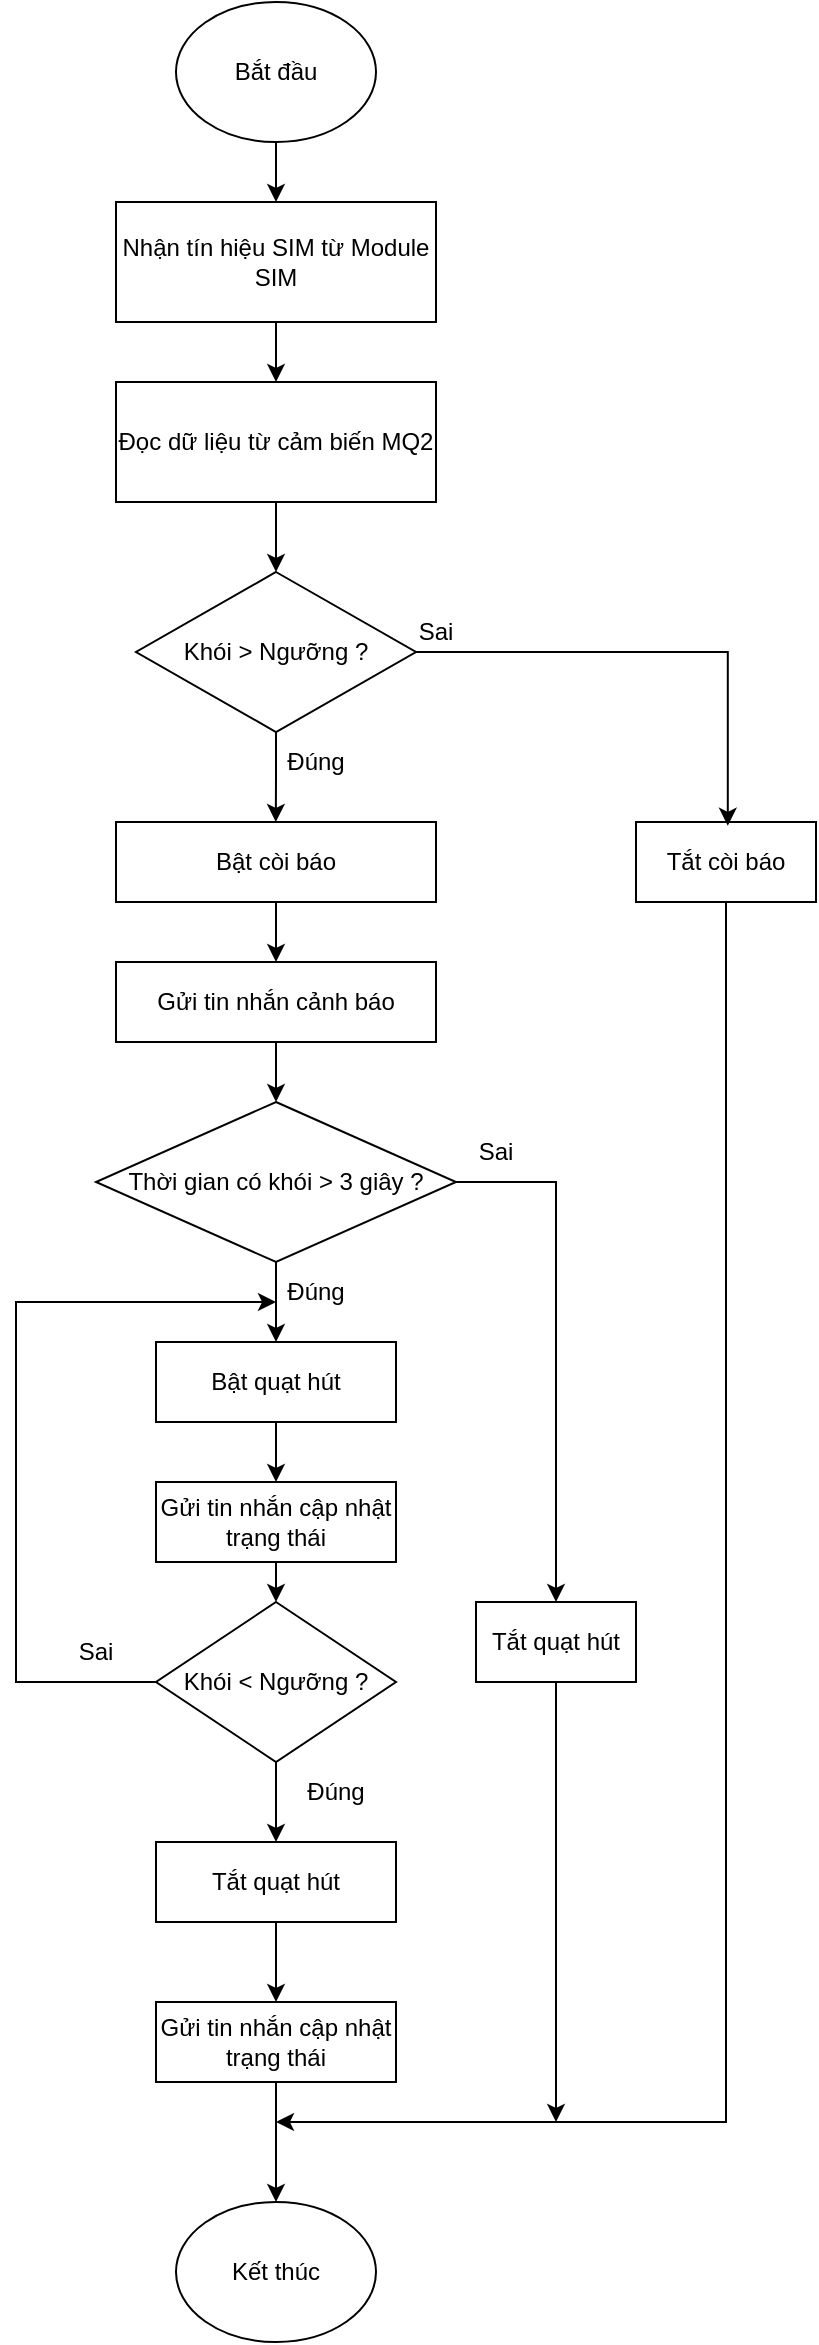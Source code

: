 <mxfile version="24.5.4" type="github">
  <diagram id="C5RBs43oDa-KdzZeNtuy" name="Page-1">
    <mxGraphModel dx="880" dy="468" grid="1" gridSize="10" guides="1" tooltips="1" connect="1" arrows="1" fold="1" page="1" pageScale="1" pageWidth="827" pageHeight="1169" math="0" shadow="0">
      <root>
        <mxCell id="WIyWlLk6GJQsqaUBKTNV-0" />
        <mxCell id="WIyWlLk6GJQsqaUBKTNV-1" parent="WIyWlLk6GJQsqaUBKTNV-0" />
        <mxCell id="zSassUHMQbRocknkWVJ4-0" value="" style="edgeStyle=orthogonalEdgeStyle;rounded=0;orthogonalLoop=1;jettySize=auto;html=1;" edge="1" parent="WIyWlLk6GJQsqaUBKTNV-1" source="eV6czUfD6VqGQYj8JQj0-37" target="eV6czUfD6VqGQYj8JQj0-52">
          <mxGeometry relative="1" as="geometry" />
        </mxCell>
        <mxCell id="eV6czUfD6VqGQYj8JQj0-37" value="Bắt đầu" style="ellipse;whiteSpace=wrap;html=1;" parent="WIyWlLk6GJQsqaUBKTNV-1" vertex="1">
          <mxGeometry x="320" y="50" width="100" height="70" as="geometry" />
        </mxCell>
        <mxCell id="eV6czUfD6VqGQYj8JQj0-38" style="edgeStyle=orthogonalEdgeStyle;rounded=0;orthogonalLoop=1;jettySize=auto;html=1;exitX=0.5;exitY=1;exitDx=0;exitDy=0;" parent="WIyWlLk6GJQsqaUBKTNV-1" source="eV6czUfD6VqGQYj8JQj0-39" edge="1">
          <mxGeometry relative="1" as="geometry">
            <mxPoint x="369.903" y="460.0" as="targetPoint" />
          </mxGeometry>
        </mxCell>
        <mxCell id="eV6czUfD6VqGQYj8JQj0-39" value="Khói &amp;gt; Ngưỡng&lt;span style=&quot;background-color: initial;&quot;&gt;&amp;nbsp;?&lt;/span&gt;" style="rhombus;whiteSpace=wrap;html=1;" parent="WIyWlLk6GJQsqaUBKTNV-1" vertex="1">
          <mxGeometry x="300" y="335" width="140" height="80" as="geometry" />
        </mxCell>
        <mxCell id="eV6czUfD6VqGQYj8JQj0-40" value="Đúng" style="text;html=1;align=center;verticalAlign=middle;whiteSpace=wrap;rounded=0;" parent="WIyWlLk6GJQsqaUBKTNV-1" vertex="1">
          <mxGeometry x="360" y="415" width="60" height="30" as="geometry" />
        </mxCell>
        <mxCell id="eV6czUfD6VqGQYj8JQj0-41" value="Sai" style="text;html=1;align=center;verticalAlign=middle;whiteSpace=wrap;rounded=0;" parent="WIyWlLk6GJQsqaUBKTNV-1" vertex="1">
          <mxGeometry x="420" y="350" width="60" height="30" as="geometry" />
        </mxCell>
        <mxCell id="eV6czUfD6VqGQYj8JQj0-42" style="edgeStyle=orthogonalEdgeStyle;rounded=0;orthogonalLoop=1;jettySize=auto;html=1;exitX=0.5;exitY=1;exitDx=0;exitDy=0;entryX=0.5;entryY=0;entryDx=0;entryDy=0;" parent="WIyWlLk6GJQsqaUBKTNV-1" source="eV6czUfD6VqGQYj8JQj0-43" target="eV6czUfD6VqGQYj8JQj0-54" edge="1">
          <mxGeometry relative="1" as="geometry" />
        </mxCell>
        <mxCell id="eV6czUfD6VqGQYj8JQj0-43" value="Bật còi báo" style="rounded=0;whiteSpace=wrap;html=1;" parent="WIyWlLk6GJQsqaUBKTNV-1" vertex="1">
          <mxGeometry x="290" y="460" width="160" height="40" as="geometry" />
        </mxCell>
        <mxCell id="FJLjPTKl1IDsrWtH4jEv-2" style="edgeStyle=orthogonalEdgeStyle;rounded=0;orthogonalLoop=1;jettySize=auto;html=1;" parent="WIyWlLk6GJQsqaUBKTNV-1" source="eV6czUfD6VqGQYj8JQj0-44" edge="1">
          <mxGeometry relative="1" as="geometry">
            <mxPoint x="370" y="1110" as="targetPoint" />
            <Array as="points">
              <mxPoint x="595" y="1110" />
            </Array>
          </mxGeometry>
        </mxCell>
        <mxCell id="eV6czUfD6VqGQYj8JQj0-44" value="Tắt còi báo" style="rounded=0;whiteSpace=wrap;html=1;" parent="WIyWlLk6GJQsqaUBKTNV-1" vertex="1">
          <mxGeometry x="550" y="460" width="90" height="40" as="geometry" />
        </mxCell>
        <mxCell id="eV6czUfD6VqGQYj8JQj0-45" style="edgeStyle=orthogonalEdgeStyle;rounded=0;orthogonalLoop=1;jettySize=auto;html=1;exitX=0.5;exitY=1;exitDx=0;exitDy=0;entryX=0.5;entryY=0;entryDx=0;entryDy=0;" parent="WIyWlLk6GJQsqaUBKTNV-1" source="eV6czUfD6VqGQYj8JQj0-46" target="eV6czUfD6VqGQYj8JQj0-48" edge="1">
          <mxGeometry relative="1" as="geometry" />
        </mxCell>
        <mxCell id="eV6czUfD6VqGQYj8JQj0-46" value="Thời gian có khói &amp;gt; 3 giây ?" style="rhombus;whiteSpace=wrap;html=1;" parent="WIyWlLk6GJQsqaUBKTNV-1" vertex="1">
          <mxGeometry x="280" y="600" width="180" height="80" as="geometry" />
        </mxCell>
        <mxCell id="eV6czUfD6VqGQYj8JQj0-47" style="edgeStyle=orthogonalEdgeStyle;rounded=0;orthogonalLoop=1;jettySize=auto;html=1;exitX=0.5;exitY=1;exitDx=0;exitDy=0;entryX=0.5;entryY=0;entryDx=0;entryDy=0;" parent="WIyWlLk6GJQsqaUBKTNV-1" source="eV6czUfD6VqGQYj8JQj0-48" target="eV6czUfD6VqGQYj8JQj0-68" edge="1">
          <mxGeometry relative="1" as="geometry" />
        </mxCell>
        <mxCell id="eV6czUfD6VqGQYj8JQj0-48" value="Bật quạt hút" style="rounded=0;whiteSpace=wrap;html=1;" parent="WIyWlLk6GJQsqaUBKTNV-1" vertex="1">
          <mxGeometry x="310" y="720" width="120" height="40" as="geometry" />
        </mxCell>
        <mxCell id="eV6czUfD6VqGQYj8JQj0-49" value="Kết thúc" style="ellipse;whiteSpace=wrap;html=1;" parent="WIyWlLk6GJQsqaUBKTNV-1" vertex="1">
          <mxGeometry x="320" y="1150" width="100" height="70" as="geometry" />
        </mxCell>
        <mxCell id="eV6czUfD6VqGQYj8JQj0-50" value="" style="edgeStyle=orthogonalEdgeStyle;rounded=0;orthogonalLoop=1;jettySize=auto;html=1;entryX=0.5;entryY=0;entryDx=0;entryDy=0;exitX=0.5;exitY=1;exitDx=0;exitDy=0;" parent="WIyWlLk6GJQsqaUBKTNV-1" source="eV6czUfD6VqGQYj8JQj0-51" target="eV6czUfD6VqGQYj8JQj0-39" edge="1">
          <mxGeometry relative="1" as="geometry">
            <mxPoint x="370" y="330" as="targetPoint" />
            <Array as="points">
              <mxPoint x="370" y="310" />
              <mxPoint x="370" y="310" />
            </Array>
          </mxGeometry>
        </mxCell>
        <mxCell id="eV6czUfD6VqGQYj8JQj0-51" value="Đọc dữ liệu từ cảm biến MQ2" style="rounded=0;whiteSpace=wrap;html=1;" parent="WIyWlLk6GJQsqaUBKTNV-1" vertex="1">
          <mxGeometry x="290" y="240" width="160" height="60" as="geometry" />
        </mxCell>
        <mxCell id="zSassUHMQbRocknkWVJ4-2" value="" style="edgeStyle=orthogonalEdgeStyle;rounded=0;orthogonalLoop=1;jettySize=auto;html=1;" edge="1" parent="WIyWlLk6GJQsqaUBKTNV-1" source="eV6czUfD6VqGQYj8JQj0-52" target="eV6czUfD6VqGQYj8JQj0-51">
          <mxGeometry relative="1" as="geometry" />
        </mxCell>
        <mxCell id="eV6czUfD6VqGQYj8JQj0-52" value="Nhận tín hiệu SIM từ Module SIM" style="rounded=0;whiteSpace=wrap;html=1;" parent="WIyWlLk6GJQsqaUBKTNV-1" vertex="1">
          <mxGeometry x="290" y="150" width="160" height="60" as="geometry" />
        </mxCell>
        <mxCell id="eV6czUfD6VqGQYj8JQj0-54" value="Gửi tin nhắn cảnh báo" style="rounded=0;whiteSpace=wrap;html=1;" parent="WIyWlLk6GJQsqaUBKTNV-1" vertex="1">
          <mxGeometry x="290" y="530" width="160" height="40" as="geometry" />
        </mxCell>
        <mxCell id="eV6czUfD6VqGQYj8JQj0-55" value="Đúng" style="text;html=1;align=center;verticalAlign=middle;whiteSpace=wrap;rounded=0;" parent="WIyWlLk6GJQsqaUBKTNV-1" vertex="1">
          <mxGeometry x="360" y="680" width="60" height="30" as="geometry" />
        </mxCell>
        <mxCell id="FJLjPTKl1IDsrWtH4jEv-3" style="edgeStyle=orthogonalEdgeStyle;rounded=0;orthogonalLoop=1;jettySize=auto;html=1;" parent="WIyWlLk6GJQsqaUBKTNV-1" source="eV6czUfD6VqGQYj8JQj0-56" edge="1">
          <mxGeometry relative="1" as="geometry">
            <mxPoint x="510" y="1110" as="targetPoint" />
          </mxGeometry>
        </mxCell>
        <mxCell id="eV6czUfD6VqGQYj8JQj0-56" value="Tắt quạt hút" style="rounded=0;whiteSpace=wrap;html=1;" parent="WIyWlLk6GJQsqaUBKTNV-1" vertex="1">
          <mxGeometry x="470" y="850" width="80" height="40" as="geometry" />
        </mxCell>
        <mxCell id="eV6czUfD6VqGQYj8JQj0-57" value="" style="endArrow=classic;html=1;rounded=0;exitX=1;exitY=0.5;exitDx=0;exitDy=0;entryX=0.5;entryY=0;entryDx=0;entryDy=0;" parent="WIyWlLk6GJQsqaUBKTNV-1" source="eV6czUfD6VqGQYj8JQj0-46" target="eV6czUfD6VqGQYj8JQj0-56" edge="1">
          <mxGeometry width="50" height="50" relative="1" as="geometry">
            <mxPoint x="400" y="810" as="sourcePoint" />
            <mxPoint x="450" y="760" as="targetPoint" />
            <Array as="points">
              <mxPoint x="510" y="640" />
            </Array>
          </mxGeometry>
        </mxCell>
        <mxCell id="eV6czUfD6VqGQYj8JQj0-58" value="Sai" style="text;html=1;align=center;verticalAlign=middle;whiteSpace=wrap;rounded=0;" parent="WIyWlLk6GJQsqaUBKTNV-1" vertex="1">
          <mxGeometry x="450" y="610" width="60" height="30" as="geometry" />
        </mxCell>
        <mxCell id="eV6czUfD6VqGQYj8JQj0-59" style="edgeStyle=orthogonalEdgeStyle;rounded=0;orthogonalLoop=1;jettySize=auto;html=1;exitX=0.5;exitY=1;exitDx=0;exitDy=0;entryX=0.5;entryY=0;entryDx=0;entryDy=0;" parent="WIyWlLk6GJQsqaUBKTNV-1" source="eV6czUfD6VqGQYj8JQj0-61" target="eV6czUfD6VqGQYj8JQj0-63" edge="1">
          <mxGeometry relative="1" as="geometry" />
        </mxCell>
        <mxCell id="eV6czUfD6VqGQYj8JQj0-60" style="edgeStyle=orthogonalEdgeStyle;rounded=0;orthogonalLoop=1;jettySize=auto;html=1;exitX=0;exitY=0.5;exitDx=0;exitDy=0;" parent="WIyWlLk6GJQsqaUBKTNV-1" edge="1">
          <mxGeometry relative="1" as="geometry">
            <mxPoint x="370" y="700" as="targetPoint" />
            <mxPoint x="315.0" y="890" as="sourcePoint" />
            <Array as="points">
              <mxPoint x="240" y="890" />
              <mxPoint x="240" y="700" />
            </Array>
          </mxGeometry>
        </mxCell>
        <mxCell id="eV6czUfD6VqGQYj8JQj0-61" value="Khói &amp;lt; Ngưỡng ?" style="rhombus;whiteSpace=wrap;html=1;" parent="WIyWlLk6GJQsqaUBKTNV-1" vertex="1">
          <mxGeometry x="310" y="850" width="120" height="80" as="geometry" />
        </mxCell>
        <mxCell id="eV6czUfD6VqGQYj8JQj0-62" style="edgeStyle=orthogonalEdgeStyle;rounded=0;orthogonalLoop=1;jettySize=auto;html=1;exitX=0.5;exitY=1;exitDx=0;exitDy=0;entryX=0.5;entryY=0;entryDx=0;entryDy=0;" parent="WIyWlLk6GJQsqaUBKTNV-1" source="eV6czUfD6VqGQYj8JQj0-63" target="eV6czUfD6VqGQYj8JQj0-70" edge="1">
          <mxGeometry relative="1" as="geometry" />
        </mxCell>
        <mxCell id="eV6czUfD6VqGQYj8JQj0-63" value="Tắt quạt hút" style="rounded=0;whiteSpace=wrap;html=1;" parent="WIyWlLk6GJQsqaUBKTNV-1" vertex="1">
          <mxGeometry x="310" y="970" width="120" height="40" as="geometry" />
        </mxCell>
        <mxCell id="eV6czUfD6VqGQYj8JQj0-64" value="Đúng" style="text;html=1;align=center;verticalAlign=middle;whiteSpace=wrap;rounded=0;" parent="WIyWlLk6GJQsqaUBKTNV-1" vertex="1">
          <mxGeometry x="370" y="930" width="60" height="30" as="geometry" />
        </mxCell>
        <mxCell id="eV6czUfD6VqGQYj8JQj0-65" value="Sai" style="text;html=1;align=center;verticalAlign=middle;whiteSpace=wrap;rounded=0;" parent="WIyWlLk6GJQsqaUBKTNV-1" vertex="1">
          <mxGeometry x="250" y="860" width="60" height="30" as="geometry" />
        </mxCell>
        <mxCell id="eV6czUfD6VqGQYj8JQj0-66" value="" style="endArrow=classic;html=1;rounded=0;exitX=0.5;exitY=1;exitDx=0;exitDy=0;" parent="WIyWlLk6GJQsqaUBKTNV-1" source="eV6czUfD6VqGQYj8JQj0-54" edge="1">
          <mxGeometry width="50" height="50" relative="1" as="geometry">
            <mxPoint x="330" y="770" as="sourcePoint" />
            <mxPoint x="370" y="600" as="targetPoint" />
          </mxGeometry>
        </mxCell>
        <mxCell id="eV6czUfD6VqGQYj8JQj0-67" style="edgeStyle=orthogonalEdgeStyle;rounded=0;orthogonalLoop=1;jettySize=auto;html=1;exitX=0.5;exitY=1;exitDx=0;exitDy=0;entryX=0.5;entryY=0;entryDx=0;entryDy=0;" parent="WIyWlLk6GJQsqaUBKTNV-1" source="eV6czUfD6VqGQYj8JQj0-68" target="eV6czUfD6VqGQYj8JQj0-61" edge="1">
          <mxGeometry relative="1" as="geometry" />
        </mxCell>
        <mxCell id="eV6czUfD6VqGQYj8JQj0-68" value="Gửi tin nhắn cập nhật trạng thái" style="rounded=0;whiteSpace=wrap;html=1;" parent="WIyWlLk6GJQsqaUBKTNV-1" vertex="1">
          <mxGeometry x="310" y="790" width="120" height="40" as="geometry" />
        </mxCell>
        <mxCell id="eV6czUfD6VqGQYj8JQj0-69" style="edgeStyle=orthogonalEdgeStyle;rounded=0;orthogonalLoop=1;jettySize=auto;html=1;exitX=0.5;exitY=1;exitDx=0;exitDy=0;entryX=0.5;entryY=0;entryDx=0;entryDy=0;" parent="WIyWlLk6GJQsqaUBKTNV-1" source="eV6czUfD6VqGQYj8JQj0-70" target="eV6czUfD6VqGQYj8JQj0-49" edge="1">
          <mxGeometry relative="1" as="geometry" />
        </mxCell>
        <mxCell id="eV6czUfD6VqGQYj8JQj0-70" value="Gửi tin nhắn cập nhật trạng thái" style="rounded=0;whiteSpace=wrap;html=1;" parent="WIyWlLk6GJQsqaUBKTNV-1" vertex="1">
          <mxGeometry x="310" y="1050" width="120" height="40" as="geometry" />
        </mxCell>
        <mxCell id="eV6czUfD6VqGQYj8JQj0-71" style="edgeStyle=orthogonalEdgeStyle;rounded=0;orthogonalLoop=1;jettySize=auto;html=1;exitX=1;exitY=0.5;exitDx=0;exitDy=0;entryX=0.51;entryY=0.047;entryDx=0;entryDy=0;entryPerimeter=0;" parent="WIyWlLk6GJQsqaUBKTNV-1" source="eV6czUfD6VqGQYj8JQj0-39" target="eV6czUfD6VqGQYj8JQj0-44" edge="1">
          <mxGeometry relative="1" as="geometry" />
        </mxCell>
      </root>
    </mxGraphModel>
  </diagram>
</mxfile>
